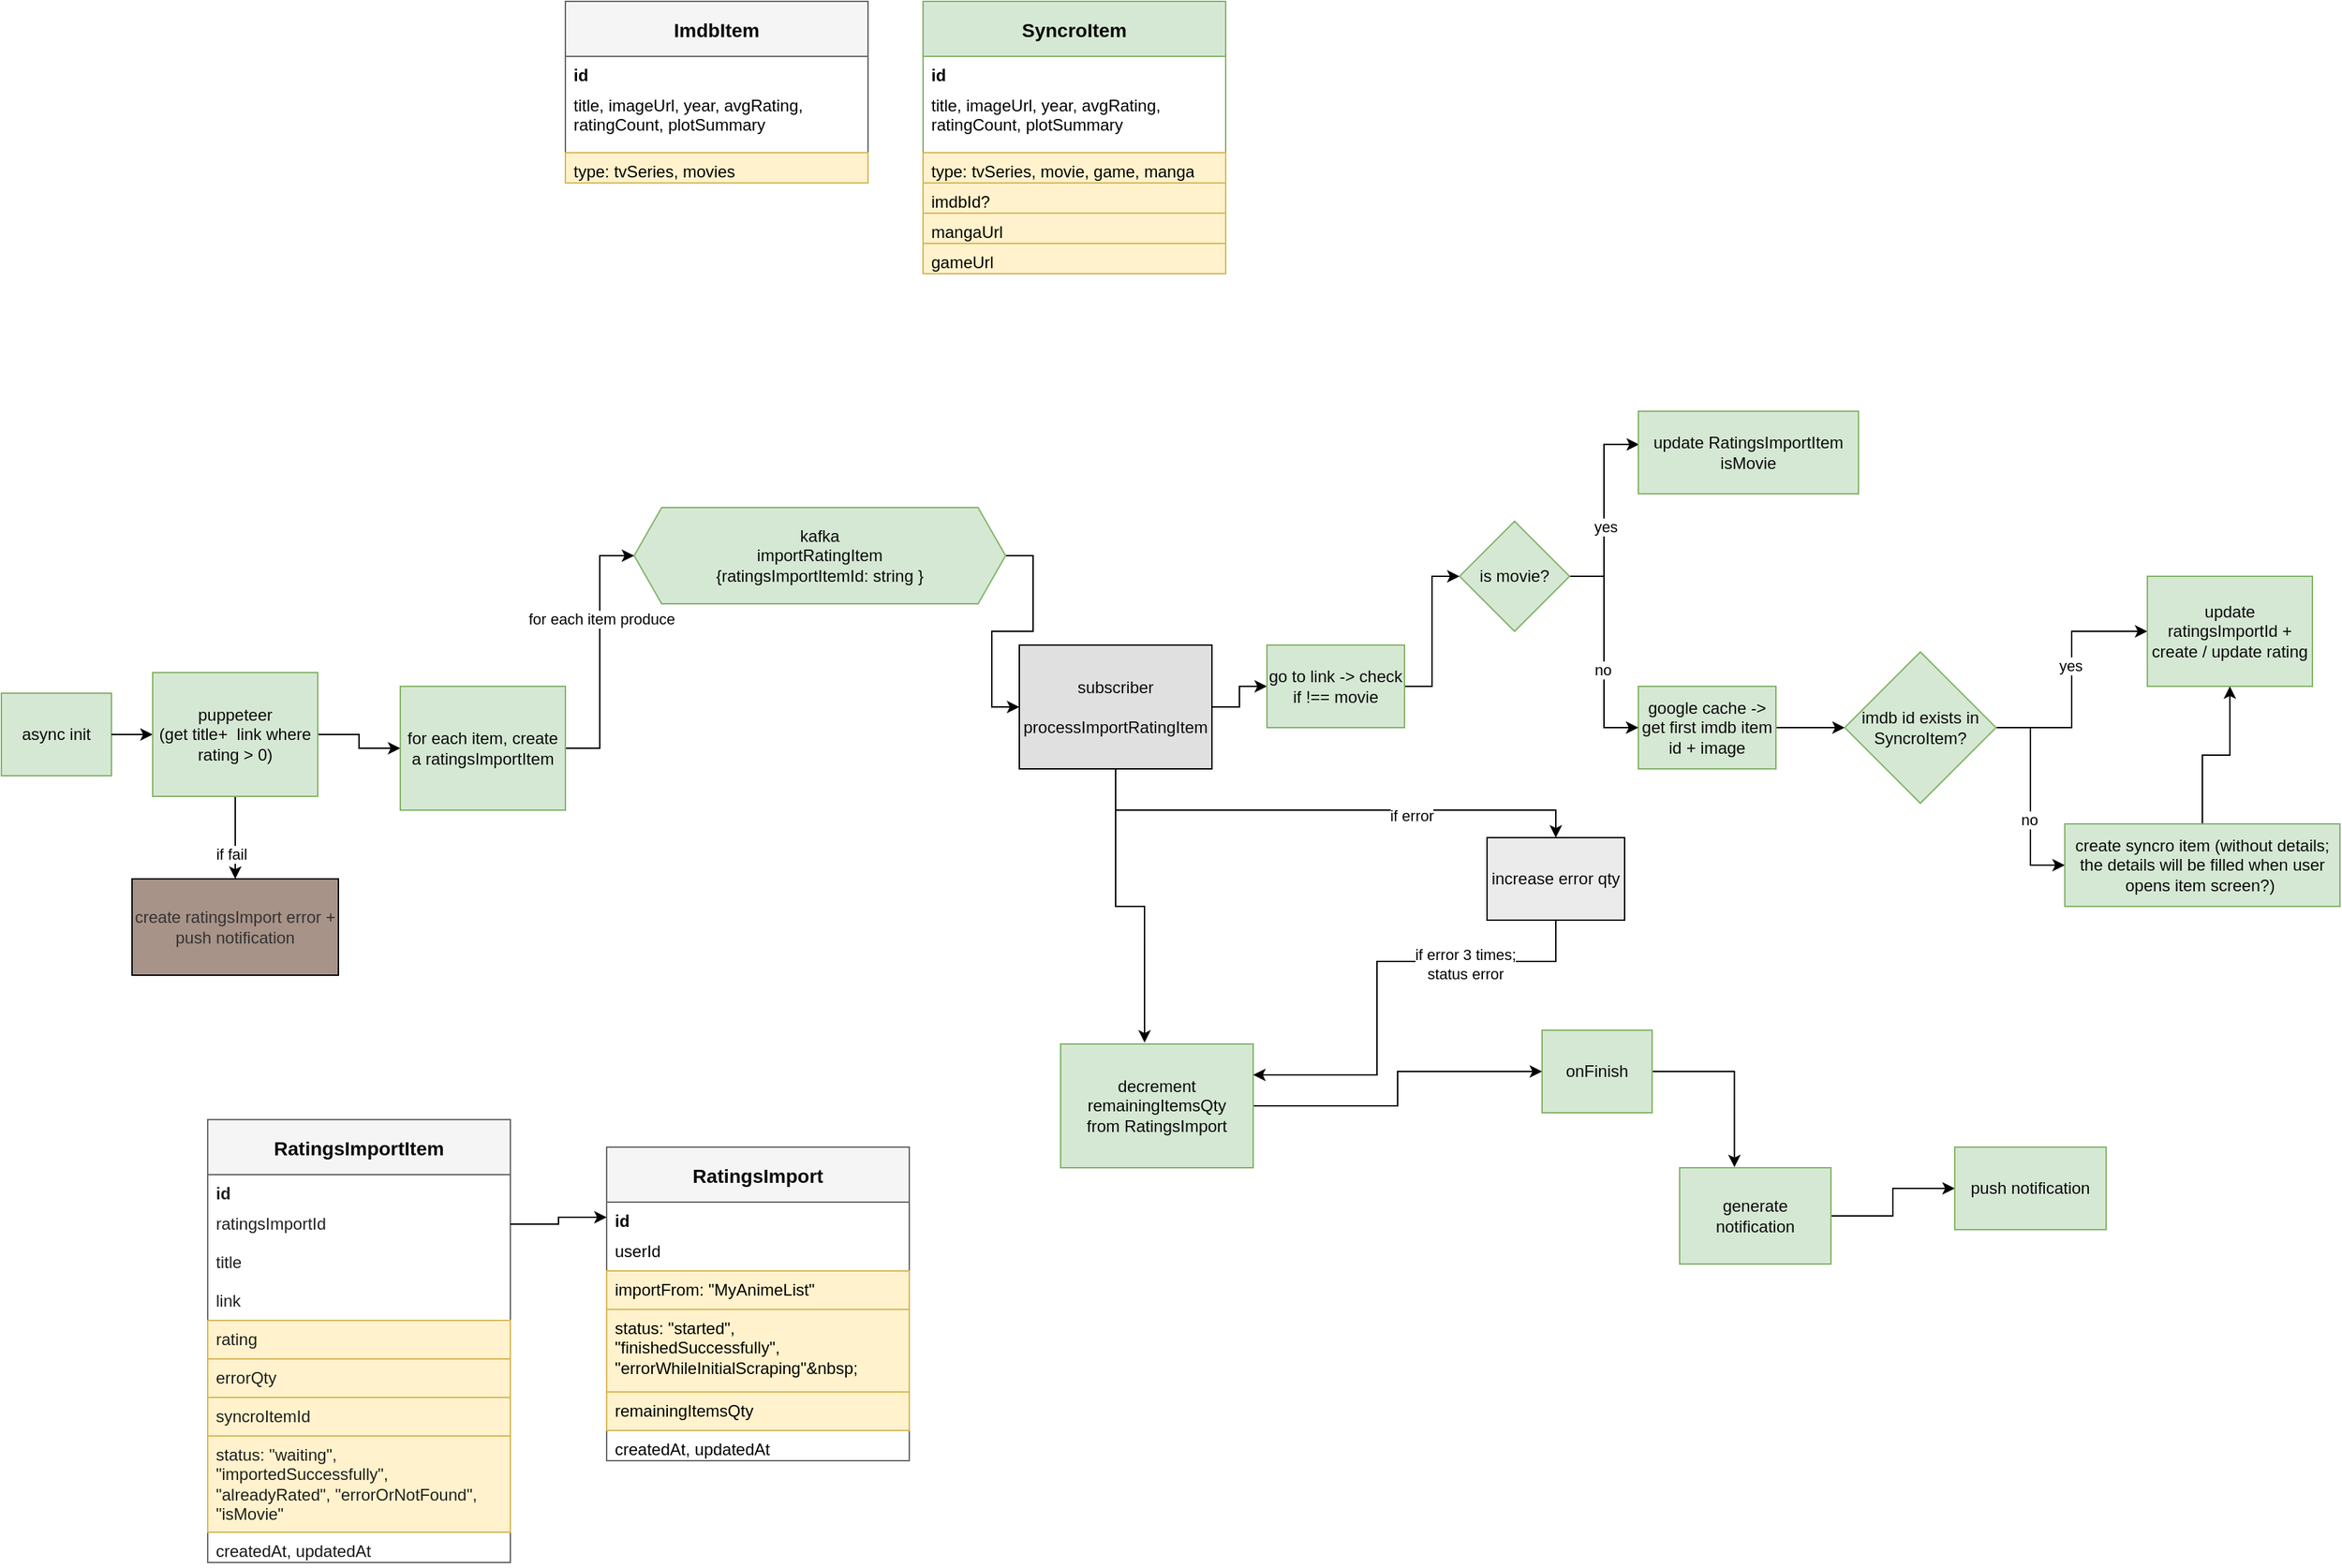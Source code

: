 <mxfile>
    <diagram id="Hw1dtfz3IVRbmeXq6_6r" name="Page-1">
        <mxGraphModel dx="476" dy="5165" grid="1" gridSize="10" guides="1" tooltips="1" connect="1" arrows="1" fold="1" page="1" pageScale="1" pageWidth="850" pageHeight="1100" math="0" shadow="0">
            <root>
                <mxCell id="0"/>
                <mxCell id="1" parent="0"/>
                <object label="ImdbItem" id="2">
                    <mxCell style="swimlane;fontStyle=1;childLayout=stackLayout;horizontal=1;startSize=40;fillColor=#f5f5f5;horizontalStack=0;resizeParent=1;resizeParentMax=0;resizeLast=0;collapsible=1;marginBottom=0;swimlaneFillColor=#ffffff;align=center;fontSize=14;strokeColor=#666666;fontColor=#0A0A0A;" vertex="1" parent="1">
                        <mxGeometry x="1560" y="-3708" width="220" height="132" as="geometry">
                            <mxRectangle x="690" y="-100" width="210" height="40" as="alternateBounds"/>
                        </mxGeometry>
                    </mxCell>
                </object>
                <mxCell id="3" value="id" style="text;strokeColor=none;fillColor=none;spacingLeft=4;spacingRight=4;overflow=hidden;rotatable=0;points=[[0,0.5],[1,0.5]];portConstraint=eastwest;fontSize=12;fontStyle=1;whiteSpace=wrap;shadow=0;comic=0;horizontal=1;align=left;fontColor=#000000;" vertex="1" parent="2">
                    <mxGeometry y="40" width="220" height="22" as="geometry"/>
                </mxCell>
                <mxCell id="4" value="title, imageUrl, year, avgRating, ratingCount, plotSummary" style="text;spacingLeft=4;spacingRight=4;overflow=hidden;rotatable=0;points=[[0,0.5],[1,0.5]];portConstraint=eastwest;fontSize=12;fontStyle=0;whiteSpace=wrap;shadow=0;comic=0;horizontal=1;align=left;fontColor=#000000;" vertex="1" parent="2">
                    <mxGeometry y="62" width="220" height="48" as="geometry"/>
                </mxCell>
                <mxCell id="5" value="type: tvSeries, movies" style="text;spacingLeft=4;spacingRight=4;overflow=hidden;rotatable=0;points=[[0,0.5],[1,0.5]];portConstraint=eastwest;fontSize=12;fontStyle=0;whiteSpace=wrap;shadow=0;comic=0;horizontal=1;align=left;fillColor=#fff2cc;strokeColor=#d6b656;fontColor=#000000;" vertex="1" parent="2">
                    <mxGeometry y="110" width="220" height="22" as="geometry"/>
                </mxCell>
                <object label="SyncroItem" id="6">
                    <mxCell style="swimlane;fontStyle=1;childLayout=stackLayout;horizontal=1;startSize=40;fillColor=#d5e8d4;horizontalStack=0;resizeParent=1;resizeParentMax=0;resizeLast=0;collapsible=1;marginBottom=0;swimlaneFillColor=#ffffff;align=center;fontSize=14;strokeColor=#82b366;fontColor=#0A0A0A;" vertex="1" parent="1">
                        <mxGeometry x="1820" y="-3708" width="220" height="198" as="geometry">
                            <mxRectangle x="690" y="-100" width="210" height="40" as="alternateBounds"/>
                        </mxGeometry>
                    </mxCell>
                </object>
                <mxCell id="7" value="id" style="text;strokeColor=none;fillColor=none;spacingLeft=4;spacingRight=4;overflow=hidden;rotatable=0;points=[[0,0.5],[1,0.5]];portConstraint=eastwest;fontSize=12;fontStyle=1;whiteSpace=wrap;shadow=0;comic=0;horizontal=1;align=left;fontColor=#000000;" vertex="1" parent="6">
                    <mxGeometry y="40" width="220" height="22" as="geometry"/>
                </mxCell>
                <mxCell id="8" value="title, imageUrl, year, avgRating, ratingCount, plotSummary" style="text;spacingLeft=4;spacingRight=4;overflow=hidden;rotatable=0;points=[[0,0.5],[1,0.5]];portConstraint=eastwest;fontSize=12;fontStyle=0;whiteSpace=wrap;shadow=0;comic=0;horizontal=1;align=left;fontColor=#000000;" vertex="1" parent="6">
                    <mxGeometry y="62" width="220" height="48" as="geometry"/>
                </mxCell>
                <mxCell id="9" value="type: tvSeries, movie, game, manga" style="text;spacingLeft=4;spacingRight=4;overflow=hidden;rotatable=0;points=[[0,0.5],[1,0.5]];portConstraint=eastwest;fontSize=12;fontStyle=0;whiteSpace=wrap;shadow=0;comic=0;horizontal=1;align=left;fillColor=#fff2cc;strokeColor=#d6b656;fontColor=#000000;" vertex="1" parent="6">
                    <mxGeometry y="110" width="220" height="22" as="geometry"/>
                </mxCell>
                <mxCell id="10" value="imdbId?" style="text;spacingLeft=4;spacingRight=4;overflow=hidden;rotatable=0;points=[[0,0.5],[1,0.5]];portConstraint=eastwest;fontSize=12;fontStyle=0;whiteSpace=wrap;shadow=0;comic=0;horizontal=1;align=left;fillColor=#fff2cc;strokeColor=#d6b656;fontColor=#000000;" vertex="1" parent="6">
                    <mxGeometry y="132" width="220" height="22" as="geometry"/>
                </mxCell>
                <mxCell id="11" value="mangaUrl" style="text;spacingLeft=4;spacingRight=4;overflow=hidden;rotatable=0;points=[[0,0.5],[1,0.5]];portConstraint=eastwest;fontSize=12;fontStyle=0;whiteSpace=wrap;shadow=0;comic=0;horizontal=1;align=left;fillColor=#fff2cc;strokeColor=#d6b656;fontColor=#000000;" vertex="1" parent="6">
                    <mxGeometry y="154" width="220" height="22" as="geometry"/>
                </mxCell>
                <mxCell id="12" value="gameUrl" style="text;spacingLeft=4;spacingRight=4;overflow=hidden;rotatable=0;points=[[0,0.5],[1,0.5]];portConstraint=eastwest;fontSize=12;fontStyle=0;whiteSpace=wrap;shadow=0;comic=0;horizontal=1;align=left;fillColor=#fff2cc;strokeColor=#d6b656;fontColor=#000000;" vertex="1" parent="6">
                    <mxGeometry y="176" width="220" height="22" as="geometry"/>
                </mxCell>
                <mxCell id="13" value="async init" style="rounded=0;whiteSpace=wrap;html=1;fillColor=#d5e8d4;strokeColor=#82b366;fontColor=#0A0A0A;" vertex="1" parent="1">
                    <mxGeometry x="1150" y="-3205" width="80" height="60" as="geometry"/>
                </mxCell>
                <mxCell id="14" style="edgeStyle=orthogonalEdgeStyle;rounded=0;orthogonalLoop=1;jettySize=auto;html=1;fontColor=#0A0A0A;" edge="1" parent="1" source="13" target="18">
                    <mxGeometry relative="1" as="geometry">
                        <mxPoint x="1710.0" y="-3170" as="sourcePoint"/>
                    </mxGeometry>
                </mxCell>
                <mxCell id="15" style="edgeStyle=orthogonalEdgeStyle;rounded=0;orthogonalLoop=1;jettySize=auto;html=1;entryX=0.5;entryY=0;entryDx=0;entryDy=0;fontColor=#0A0A0A;" edge="1" parent="1" source="18" target="41">
                    <mxGeometry relative="1" as="geometry"/>
                </mxCell>
                <mxCell id="16" value="if fail" style="edgeLabel;html=1;align=center;verticalAlign=middle;resizable=0;points=[];" connectable="0" vertex="1" parent="15">
                    <mxGeometry x="0.402" y="-3" relative="1" as="geometry">
                        <mxPoint as="offset"/>
                    </mxGeometry>
                </mxCell>
                <mxCell id="17" style="edgeStyle=orthogonalEdgeStyle;rounded=0;orthogonalLoop=1;jettySize=auto;html=1;fontColor=#0A0A0A;" edge="1" parent="1" source="18" target="69">
                    <mxGeometry relative="1" as="geometry"/>
                </mxCell>
                <mxCell id="18" value="puppeteer&lt;br&gt;(get title+&amp;nbsp; link where rating &amp;gt; 0)" style="rounded=0;whiteSpace=wrap;html=1;fillColor=#d5e8d4;strokeColor=#82b366;fontColor=#0A0A0A;" vertex="1" parent="1">
                    <mxGeometry x="1260" y="-3220" width="120" height="90" as="geometry"/>
                </mxCell>
                <mxCell id="19" style="edgeStyle=orthogonalEdgeStyle;rounded=0;orthogonalLoop=1;jettySize=auto;html=1;entryX=0;entryY=0.5;entryDx=0;entryDy=0;fontColor=#0A0A0A;" edge="1" parent="1" source="20" target="25">
                    <mxGeometry relative="1" as="geometry"/>
                </mxCell>
                <mxCell id="20" value="kafka&lt;br&gt;importRatingItem&lt;br&gt;{ratingsImportItemId: string }" style="shape=hexagon;perimeter=hexagonPerimeter2;whiteSpace=wrap;html=1;fixedSize=1;fillColor=#d5e8d4;strokeColor=#82b366;fontColor=#0A0A0A;" vertex="1" parent="1">
                    <mxGeometry x="1610" y="-3340" width="270" height="70" as="geometry"/>
                </mxCell>
                <mxCell id="21" style="edgeStyle=orthogonalEdgeStyle;rounded=0;orthogonalLoop=1;jettySize=auto;html=1;entryX=0.436;entryY=-0.011;entryDx=0;entryDy=0;entryPerimeter=0;fontColor=#0A0A0A;" edge="1" parent="1" source="25" target="61">
                    <mxGeometry relative="1" as="geometry"/>
                </mxCell>
                <mxCell id="22" style="edgeStyle=orthogonalEdgeStyle;rounded=0;orthogonalLoop=1;jettySize=auto;html=1;entryX=0.5;entryY=0;entryDx=0;entryDy=0;fontColor=#0A0A0A;" edge="1" parent="1" source="25" target="66">
                    <mxGeometry relative="1" as="geometry">
                        <Array as="points">
                            <mxPoint x="2270" y="-3120"/>
                            <mxPoint x="2370" y="-3120"/>
                        </Array>
                    </mxGeometry>
                </mxCell>
                <mxCell id="23" value="if error" style="edgeLabel;html=1;align=center;verticalAlign=middle;resizable=0;points=[];" connectable="0" vertex="1" parent="22">
                    <mxGeometry x="0.396" y="-4" relative="1" as="geometry">
                        <mxPoint x="-14" as="offset"/>
                    </mxGeometry>
                </mxCell>
                <mxCell id="24" style="edgeStyle=orthogonalEdgeStyle;rounded=0;orthogonalLoop=1;jettySize=auto;html=1;entryX=0;entryY=0.5;entryDx=0;entryDy=0;fontColor=#0A0A0A;" edge="1" parent="1" source="25" target="68">
                    <mxGeometry relative="1" as="geometry"/>
                </mxCell>
                <mxCell id="25" value="subscriber&lt;br&gt;&lt;br&gt;processImportRatingItem" style="rounded=0;whiteSpace=wrap;html=1;fontColor=#0A0A0A;fillColor=#E0E0E0;" vertex="1" parent="1">
                    <mxGeometry x="1890" y="-3240" width="140" height="90" as="geometry"/>
                </mxCell>
                <mxCell id="26" style="edgeStyle=orthogonalEdgeStyle;rounded=0;orthogonalLoop=1;jettySize=auto;html=1;fontColor=#0A0A0A;" edge="1" parent="1" source="27" target="32">
                    <mxGeometry relative="1" as="geometry"/>
                </mxCell>
                <mxCell id="27" value="google cache -&amp;gt; get first imdb item id + image" style="rounded=0;whiteSpace=wrap;html=1;fillColor=#d5e8d4;strokeColor=#82b366;fontColor=#0A0A0A;" vertex="1" parent="1">
                    <mxGeometry x="2340" y="-3210" width="100" height="60" as="geometry"/>
                </mxCell>
                <mxCell id="28" style="edgeStyle=orthogonalEdgeStyle;rounded=0;orthogonalLoop=1;jettySize=auto;html=1;entryX=0;entryY=0.5;entryDx=0;entryDy=0;fontColor=#0A0A0A;" edge="1" parent="1" source="32" target="33">
                    <mxGeometry relative="1" as="geometry"/>
                </mxCell>
                <mxCell id="29" value="yes" style="edgeLabel;html=1;align=center;verticalAlign=middle;resizable=0;points=[];" connectable="0" vertex="1" parent="28">
                    <mxGeometry x="0.114" y="1" relative="1" as="geometry">
                        <mxPoint as="offset"/>
                    </mxGeometry>
                </mxCell>
                <mxCell id="30" style="edgeStyle=orthogonalEdgeStyle;rounded=0;orthogonalLoop=1;jettySize=auto;html=1;entryX=0;entryY=0.5;entryDx=0;entryDy=0;fontColor=#0A0A0A;" edge="1" parent="1" source="32" target="35">
                    <mxGeometry relative="1" as="geometry"/>
                </mxCell>
                <mxCell id="31" value="no" style="edgeLabel;html=1;align=center;verticalAlign=middle;resizable=0;points=[];" connectable="0" vertex="1" parent="30">
                    <mxGeometry x="0.227" y="-1" relative="1" as="geometry">
                        <mxPoint as="offset"/>
                    </mxGeometry>
                </mxCell>
                <mxCell id="32" value="imdb id exists in SyncroItem?" style="rhombus;whiteSpace=wrap;html=1;fillColor=#d5e8d4;strokeColor=#82b366;fontColor=#0A0A0A;" vertex="1" parent="1">
                    <mxGeometry x="2490" y="-3235" width="110" height="110" as="geometry"/>
                </mxCell>
                <mxCell id="33" value="update ratingsImportId + create / update rating" style="rounded=0;whiteSpace=wrap;html=1;fillColor=#d5e8d4;strokeColor=#82b366;fontColor=#0A0A0A;" vertex="1" parent="1">
                    <mxGeometry x="2710" y="-3290" width="120" height="80" as="geometry"/>
                </mxCell>
                <mxCell id="34" style="edgeStyle=orthogonalEdgeStyle;rounded=0;orthogonalLoop=1;jettySize=auto;html=1;fontColor=#0A0A0A;" edge="1" parent="1" source="35" target="33">
                    <mxGeometry relative="1" as="geometry"/>
                </mxCell>
                <mxCell id="35" value="create syncro item (without details; the details will be filled when user opens item screen?)&amp;nbsp;" style="rounded=0;whiteSpace=wrap;html=1;fillColor=#d5e8d4;strokeColor=#82b366;fontColor=#0A0A0A;" vertex="1" parent="1">
                    <mxGeometry x="2650" y="-3110" width="200" height="60" as="geometry"/>
                </mxCell>
                <mxCell id="36" style="edgeStyle=orthogonalEdgeStyle;rounded=0;orthogonalLoop=1;jettySize=auto;html=1;entryX=0.362;entryY=-0.006;entryDx=0;entryDy=0;entryPerimeter=0;fontColor=#0A0A0A;" edge="1" parent="1" source="37" target="39">
                    <mxGeometry relative="1" as="geometry"/>
                </mxCell>
                <mxCell id="37" value="onFinish" style="rounded=0;whiteSpace=wrap;html=1;fillColor=#d5e8d4;strokeColor=#82b366;fontColor=#0A0A0A;" vertex="1" parent="1">
                    <mxGeometry x="2270" y="-2960" width="80" height="60" as="geometry"/>
                </mxCell>
                <mxCell id="38" style="edgeStyle=orthogonalEdgeStyle;rounded=0;orthogonalLoop=1;jettySize=auto;html=1;entryX=0;entryY=0.5;entryDx=0;entryDy=0;fontColor=#0A0A0A;" edge="1" parent="1" source="39" target="40">
                    <mxGeometry relative="1" as="geometry"/>
                </mxCell>
                <mxCell id="39" value="generate notification" style="rounded=0;whiteSpace=wrap;html=1;fillColor=#d5e8d4;strokeColor=#82b366;fontColor=#0A0A0A;" vertex="1" parent="1">
                    <mxGeometry x="2370" y="-2860" width="110" height="70" as="geometry"/>
                </mxCell>
                <mxCell id="40" value="push notification" style="rounded=0;whiteSpace=wrap;html=1;fillColor=#d5e8d4;strokeColor=#82b366;fontColor=#0A0A0A;" vertex="1" parent="1">
                    <mxGeometry x="2570" y="-2875" width="110" height="60" as="geometry"/>
                </mxCell>
                <mxCell id="41" value="create ratingsImport error + push notification" style="rounded=0;whiteSpace=wrap;html=1;fillColor=#A89388;fontColor=#333333;" vertex="1" parent="1">
                    <mxGeometry x="1245" y="-3070" width="150" height="70" as="geometry"/>
                </mxCell>
                <object label="RatingsImport" id="42">
                    <mxCell style="swimlane;fontStyle=1;childLayout=stackLayout;horizontal=1;startSize=40;fillColor=#f5f5f5;horizontalStack=0;resizeParent=1;resizeParentMax=0;resizeLast=0;collapsible=1;marginBottom=0;swimlaneFillColor=#ffffff;align=center;fontSize=14;strokeColor=#666666;fontColor=#0A0A0A;" vertex="1" parent="1">
                        <mxGeometry x="1590" y="-2875" width="220" height="228" as="geometry">
                            <mxRectangle x="690" y="-100" width="210" height="40" as="alternateBounds"/>
                        </mxGeometry>
                    </mxCell>
                </object>
                <mxCell id="43" value="id" style="text;strokeColor=none;fillColor=none;spacingLeft=4;spacingRight=4;overflow=hidden;rotatable=0;points=[[0,0.5],[1,0.5]];portConstraint=eastwest;fontSize=12;fontStyle=1;whiteSpace=wrap;shadow=0;comic=0;horizontal=1;align=left;fontColor=#000000;" vertex="1" parent="42">
                    <mxGeometry y="40" width="220" height="22" as="geometry"/>
                </mxCell>
                <mxCell id="44" value="userId" style="text;spacingLeft=4;spacingRight=4;overflow=hidden;rotatable=0;points=[[0,0.5],[1,0.5]];portConstraint=eastwest;fontSize=12;fontStyle=0;whiteSpace=wrap;shadow=0;comic=0;horizontal=1;align=left;fontColor=#000000;" vertex="1" parent="42">
                    <mxGeometry y="62" width="220" height="28" as="geometry"/>
                </mxCell>
                <mxCell id="45" value="importFrom: &quot;MyAnimeList&quot;" style="text;spacingLeft=4;spacingRight=4;overflow=hidden;rotatable=0;points=[[0,0.5],[1,0.5]];portConstraint=eastwest;fontSize=12;fontStyle=0;whiteSpace=wrap;shadow=0;comic=0;horizontal=1;align=left;fillColor=#fff2cc;strokeColor=#d6b656;fontColor=#000000;" vertex="1" parent="42">
                    <mxGeometry y="90" width="220" height="28" as="geometry"/>
                </mxCell>
                <mxCell id="46" value="status: &quot;started&quot;, &quot;finishedSuccessfully&quot;, &quot;errorWhileInitialScraping&quot;&amp;nbsp;" style="text;spacingLeft=4;spacingRight=4;overflow=hidden;rotatable=0;points=[[0,0.5],[1,0.5]];portConstraint=eastwest;fontSize=12;fontStyle=0;whiteSpace=wrap;shadow=0;comic=0;horizontal=1;align=left;fillColor=#fff2cc;strokeColor=#d6b656;fontColor=#000000;" vertex="1" parent="42">
                    <mxGeometry y="118" width="220" height="60" as="geometry"/>
                </mxCell>
                <mxCell id="47" value="remainingItemsQty" style="text;spacingLeft=4;spacingRight=4;overflow=hidden;rotatable=0;points=[[0,0.5],[1,0.5]];portConstraint=eastwest;fontSize=12;fontStyle=0;whiteSpace=wrap;shadow=0;comic=0;horizontal=1;align=left;fillColor=#fff2cc;strokeColor=#d6b656;fontColor=#000000;" vertex="1" parent="42">
                    <mxGeometry y="178" width="220" height="28" as="geometry"/>
                </mxCell>
                <mxCell id="48" value="createdAt, updatedAt" style="text;spacingLeft=4;spacingRight=4;overflow=hidden;rotatable=0;points=[[0,0.5],[1,0.5]];portConstraint=eastwest;fontSize=12;fontStyle=0;whiteSpace=wrap;shadow=0;comic=0;horizontal=1;align=left;fontColor=#000000;" vertex="1" parent="42">
                    <mxGeometry y="206" width="220" height="22" as="geometry"/>
                </mxCell>
                <object label="RatingsImportItem" id="49">
                    <mxCell style="swimlane;fontStyle=1;childLayout=stackLayout;horizontal=1;startSize=40;fillColor=#f5f5f5;horizontalStack=0;resizeParent=1;resizeParentMax=0;resizeLast=0;collapsible=1;marginBottom=0;swimlaneFillColor=#ffffff;align=center;fontSize=14;strokeColor=#666666;fontColor=#0A0A0A;" vertex="1" parent="1">
                        <mxGeometry x="1300" y="-2895" width="220" height="322" as="geometry">
                            <mxRectangle x="690" y="-100" width="210" height="40" as="alternateBounds"/>
                        </mxGeometry>
                    </mxCell>
                </object>
                <mxCell id="50" value="id" style="text;strokeColor=none;fillColor=none;spacingLeft=4;spacingRight=4;overflow=hidden;rotatable=0;points=[[0,0.5],[1,0.5]];portConstraint=eastwest;fontSize=12;fontStyle=1;whiteSpace=wrap;shadow=0;comic=0;horizontal=1;align=left;fontColor=#1F1F1F;" vertex="1" parent="49">
                    <mxGeometry y="40" width="220" height="22" as="geometry"/>
                </mxCell>
                <mxCell id="51" value="ratingsImportId" style="text;spacingLeft=4;spacingRight=4;overflow=hidden;rotatable=0;points=[[0,0.5],[1,0.5]];portConstraint=eastwest;fontSize=12;fontStyle=0;whiteSpace=wrap;shadow=0;comic=0;horizontal=1;align=left;fontColor=#1F1F1F;" vertex="1" parent="49">
                    <mxGeometry y="62" width="220" height="28" as="geometry"/>
                </mxCell>
                <mxCell id="52" value="title" style="text;spacingLeft=4;spacingRight=4;overflow=hidden;rotatable=0;points=[[0,0.5],[1,0.5]];portConstraint=eastwest;fontSize=12;fontStyle=0;whiteSpace=wrap;shadow=0;comic=0;horizontal=1;align=left;fontColor=#1F1F1F;" vertex="1" parent="49">
                    <mxGeometry y="90" width="220" height="28" as="geometry"/>
                </mxCell>
                <mxCell id="53" value="link" style="text;spacingLeft=4;spacingRight=4;overflow=hidden;rotatable=0;points=[[0,0.5],[1,0.5]];portConstraint=eastwest;fontSize=12;fontStyle=0;whiteSpace=wrap;shadow=0;comic=0;horizontal=1;align=left;fontColor=#1F1F1F;" vertex="1" parent="49">
                    <mxGeometry y="118" width="220" height="28" as="geometry"/>
                </mxCell>
                <mxCell id="54" value="rating" style="text;spacingLeft=4;spacingRight=4;overflow=hidden;rotatable=0;points=[[0,0.5],[1,0.5]];portConstraint=eastwest;fontSize=12;fontStyle=0;whiteSpace=wrap;shadow=0;comic=0;horizontal=1;align=left;fillColor=#fff2cc;strokeColor=#d6b656;fontColor=#1F1F1F;" vertex="1" parent="49">
                    <mxGeometry y="146" width="220" height="28" as="geometry"/>
                </mxCell>
                <mxCell id="55" value="errorQty" style="text;spacingLeft=4;spacingRight=4;overflow=hidden;rotatable=0;points=[[0,0.5],[1,0.5]];portConstraint=eastwest;fontSize=12;fontStyle=0;whiteSpace=wrap;shadow=0;comic=0;horizontal=1;align=left;fillColor=#fff2cc;strokeColor=#d6b656;fontColor=#1F1F1F;" vertex="1" parent="49">
                    <mxGeometry y="174" width="220" height="28" as="geometry"/>
                </mxCell>
                <mxCell id="56" value="syncroItemId" style="text;spacingLeft=4;spacingRight=4;overflow=hidden;rotatable=0;points=[[0,0.5],[1,0.5]];portConstraint=eastwest;fontSize=12;fontStyle=0;whiteSpace=wrap;shadow=0;comic=0;horizontal=1;align=left;fillColor=#fff2cc;strokeColor=#d6b656;fontColor=#1F1F1F;" vertex="1" parent="49">
                    <mxGeometry y="202" width="220" height="28" as="geometry"/>
                </mxCell>
                <mxCell id="57" value="status: &quot;waiting&quot;, &quot;importedSuccessfully&quot;, &quot;alreadyRated&quot;, &quot;errorOrNotFound&quot;, &quot;isMovie&quot;" style="text;spacingLeft=4;spacingRight=4;overflow=hidden;rotatable=0;points=[[0,0.5],[1,0.5]];portConstraint=eastwest;fontSize=12;fontStyle=0;whiteSpace=wrap;shadow=0;comic=0;horizontal=1;align=left;fillColor=#fff2cc;strokeColor=#d6b656;fontColor=#1F1F1F;" vertex="1" parent="49">
                    <mxGeometry y="230" width="220" height="70" as="geometry"/>
                </mxCell>
                <mxCell id="58" value="createdAt, updatedAt" style="text;spacingLeft=4;spacingRight=4;overflow=hidden;rotatable=0;points=[[0,0.5],[1,0.5]];portConstraint=eastwest;fontSize=12;fontStyle=0;whiteSpace=wrap;shadow=0;comic=0;horizontal=1;align=left;fontColor=#171717;" vertex="1" parent="49">
                    <mxGeometry y="300" width="220" height="22" as="geometry"/>
                </mxCell>
                <mxCell id="59" style="edgeStyle=orthogonalEdgeStyle;rounded=0;orthogonalLoop=1;jettySize=auto;html=1;fontColor=#0A0A0A;" edge="1" parent="1" source="51" target="43">
                    <mxGeometry relative="1" as="geometry"/>
                </mxCell>
                <mxCell id="60" style="edgeStyle=orthogonalEdgeStyle;rounded=0;orthogonalLoop=1;jettySize=auto;html=1;fontColor=#0A0A0A;" edge="1" parent="1" source="61" target="37">
                    <mxGeometry relative="1" as="geometry"/>
                </mxCell>
                <mxCell id="61" value="&lt;span style=&quot;text-align: left;&quot;&gt;decrement remainingItemsQty&lt;br&gt;from RatingsImport&lt;br&gt;&lt;/span&gt;" style="rounded=0;whiteSpace=wrap;html=1;fillColor=#d5e8d4;strokeColor=#82b366;fontColor=#0A0A0A;" vertex="1" parent="1">
                    <mxGeometry x="1920" y="-2950" width="140" height="90" as="geometry"/>
                </mxCell>
                <mxCell id="62" style="edgeStyle=orthogonalEdgeStyle;rounded=0;orthogonalLoop=1;jettySize=auto;html=1;entryX=0;entryY=0.5;entryDx=0;entryDy=0;exitX=1;exitY=0.5;exitDx=0;exitDy=0;fontColor=#0A0A0A;" edge="1" parent="1" source="69" target="20">
                    <mxGeometry relative="1" as="geometry">
                        <mxPoint x="1710" y="-3185" as="sourcePoint"/>
                    </mxGeometry>
                </mxCell>
                <mxCell id="63" value="for each item produce" style="edgeLabel;html=1;align=center;verticalAlign=middle;resizable=0;points=[];" connectable="0" vertex="1" parent="62">
                    <mxGeometry x="-0.269" y="-1" relative="1" as="geometry">
                        <mxPoint y="-50" as="offset"/>
                    </mxGeometry>
                </mxCell>
                <mxCell id="64" style="edgeStyle=orthogonalEdgeStyle;rounded=0;orthogonalLoop=1;jettySize=auto;html=1;entryX=1;entryY=0.25;entryDx=0;entryDy=0;exitX=0.5;exitY=1;exitDx=0;exitDy=0;fontColor=#0A0A0A;" edge="1" parent="1" source="66" target="61">
                    <mxGeometry relative="1" as="geometry">
                        <Array as="points">
                            <mxPoint x="2280" y="-3010"/>
                            <mxPoint x="2150" y="-3010"/>
                            <mxPoint x="2150" y="-2927"/>
                        </Array>
                    </mxGeometry>
                </mxCell>
                <mxCell id="65" value="if error 3 times;&lt;br&gt;status error" style="edgeLabel;html=1;align=center;verticalAlign=middle;resizable=0;points=[];" connectable="0" vertex="1" parent="64">
                    <mxGeometry x="-0.42" y="2" relative="1" as="geometry">
                        <mxPoint as="offset"/>
                    </mxGeometry>
                </mxCell>
                <mxCell id="66" value="increase error qty" style="rounded=0;whiteSpace=wrap;html=1;fontColor=#0A0A0A;fillColor=#EBEBEB;" vertex="1" parent="1">
                    <mxGeometry x="2230" y="-3100" width="100" height="60" as="geometry"/>
                </mxCell>
                <mxCell id="67" style="edgeStyle=orthogonalEdgeStyle;rounded=0;orthogonalLoop=1;jettySize=auto;html=1;entryX=0;entryY=0.5;entryDx=0;entryDy=0;fontColor=#0A0A0A;" edge="1" parent="1" source="68" target="74">
                    <mxGeometry relative="1" as="geometry"/>
                </mxCell>
                <mxCell id="68" value="go to link -&amp;gt; check if !== movie" style="rounded=0;whiteSpace=wrap;html=1;fillColor=#d5e8d4;strokeColor=#82b366;fontColor=#0A0A0A;" vertex="1" parent="1">
                    <mxGeometry x="2070" y="-3240" width="100" height="60" as="geometry"/>
                </mxCell>
                <mxCell id="69" value="for each item, create a ratingsImportItem" style="rounded=0;whiteSpace=wrap;html=1;fillColor=#d5e8d4;strokeColor=#82b366;fontColor=#0A0A0A;" vertex="1" parent="1">
                    <mxGeometry x="1440" y="-3210" width="120" height="90" as="geometry"/>
                </mxCell>
                <mxCell id="70" style="edgeStyle=orthogonalEdgeStyle;rounded=0;orthogonalLoop=1;jettySize=auto;html=1;entryX=0;entryY=0.5;entryDx=0;entryDy=0;fontColor=#0A0A0A;" edge="1" parent="1" source="74" target="27">
                    <mxGeometry relative="1" as="geometry"/>
                </mxCell>
                <mxCell id="71" value="no" style="edgeLabel;html=1;align=center;verticalAlign=middle;resizable=0;points=[];" connectable="0" vertex="1" parent="70">
                    <mxGeometry x="0.164" y="-1" relative="1" as="geometry">
                        <mxPoint as="offset"/>
                    </mxGeometry>
                </mxCell>
                <mxCell id="72" style="edgeStyle=orthogonalEdgeStyle;rounded=0;orthogonalLoop=1;jettySize=auto;html=1;entryX=0.003;entryY=0.402;entryDx=0;entryDy=0;entryPerimeter=0;fontColor=#0A0A0A;" edge="1" parent="1" source="74" target="75">
                    <mxGeometry relative="1" as="geometry"/>
                </mxCell>
                <mxCell id="73" value="yes" style="edgeLabel;html=1;align=center;verticalAlign=middle;resizable=0;points=[];" connectable="0" vertex="1" parent="72">
                    <mxGeometry x="-0.168" y="-1" relative="1" as="geometry">
                        <mxPoint as="offset"/>
                    </mxGeometry>
                </mxCell>
                <mxCell id="74" value="is movie?" style="rhombus;whiteSpace=wrap;html=1;fillColor=#d5e8d4;strokeColor=#82b366;fontColor=#0A0A0A;" vertex="1" parent="1">
                    <mxGeometry x="2210" y="-3330" width="80" height="80" as="geometry"/>
                </mxCell>
                <mxCell id="75" value="update&amp;nbsp;RatingsImportItem isMovie" style="rounded=0;whiteSpace=wrap;html=1;fillColor=#d5e8d4;strokeColor=#82b366;fontColor=#0A0A0A;" vertex="1" parent="1">
                    <mxGeometry x="2340" y="-3410" width="160" height="60" as="geometry"/>
                </mxCell>
            </root>
        </mxGraphModel>
    </diagram>
</mxfile>